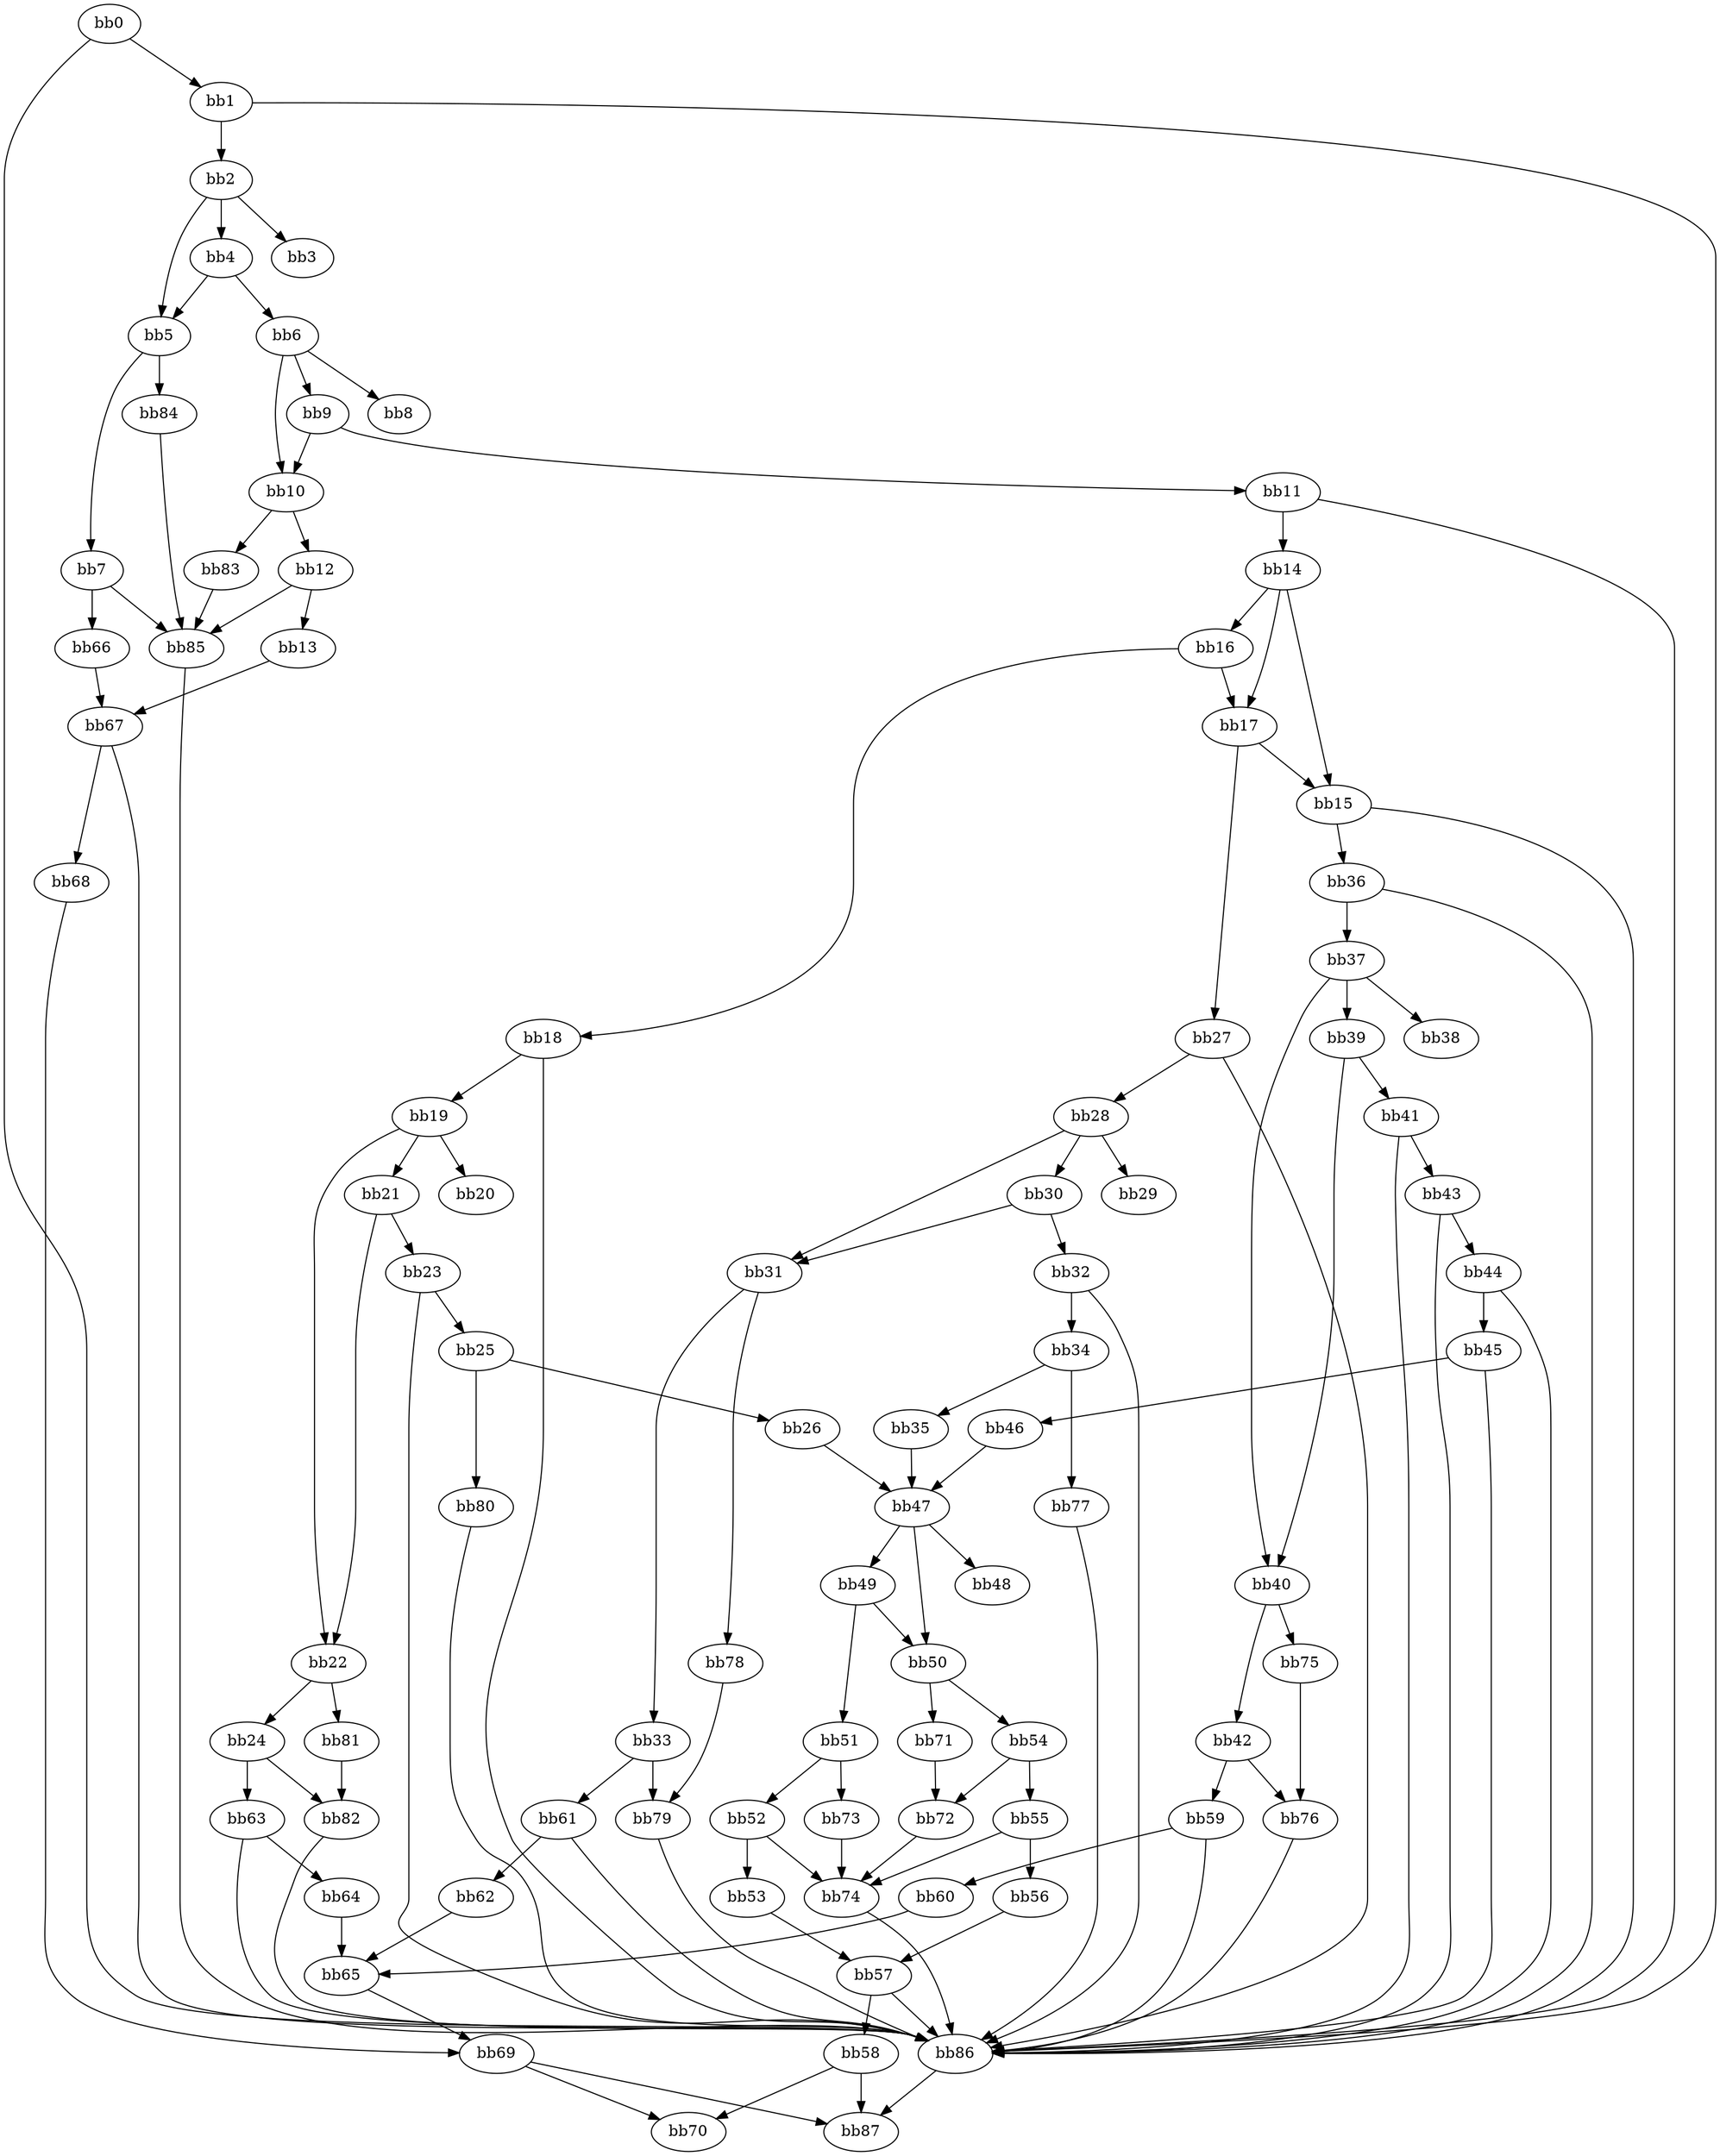 digraph {
    0 [ label = "bb0\l" ]
    1 [ label = "bb1\l" ]
    2 [ label = "bb2\l" ]
    3 [ label = "bb3\l" ]
    4 [ label = "bb4\l" ]
    5 [ label = "bb5\l" ]
    6 [ label = "bb6\l" ]
    7 [ label = "bb7\l" ]
    8 [ label = "bb8\l" ]
    9 [ label = "bb9\l" ]
    10 [ label = "bb10\l" ]
    11 [ label = "bb11\l" ]
    12 [ label = "bb12\l" ]
    13 [ label = "bb13\l" ]
    14 [ label = "bb14\l" ]
    15 [ label = "bb15\l" ]
    16 [ label = "bb16\l" ]
    17 [ label = "bb17\l" ]
    18 [ label = "bb18\l" ]
    19 [ label = "bb19\l" ]
    20 [ label = "bb20\l" ]
    21 [ label = "bb21\l" ]
    22 [ label = "bb22\l" ]
    23 [ label = "bb23\l" ]
    24 [ label = "bb24\l" ]
    25 [ label = "bb25\l" ]
    26 [ label = "bb26\l" ]
    27 [ label = "bb27\l" ]
    28 [ label = "bb28\l" ]
    29 [ label = "bb29\l" ]
    30 [ label = "bb30\l" ]
    31 [ label = "bb31\l" ]
    32 [ label = "bb32\l" ]
    33 [ label = "bb33\l" ]
    34 [ label = "bb34\l" ]
    35 [ label = "bb35\l" ]
    36 [ label = "bb36\l" ]
    37 [ label = "bb37\l" ]
    38 [ label = "bb38\l" ]
    39 [ label = "bb39\l" ]
    40 [ label = "bb40\l" ]
    41 [ label = "bb41\l" ]
    42 [ label = "bb42\l" ]
    43 [ label = "bb43\l" ]
    44 [ label = "bb44\l" ]
    45 [ label = "bb45\l" ]
    46 [ label = "bb46\l" ]
    47 [ label = "bb47\l" ]
    48 [ label = "bb48\l" ]
    49 [ label = "bb49\l" ]
    50 [ label = "bb50\l" ]
    51 [ label = "bb51\l" ]
    52 [ label = "bb52\l" ]
    53 [ label = "bb53\l" ]
    54 [ label = "bb54\l" ]
    55 [ label = "bb55\l" ]
    56 [ label = "bb56\l" ]
    57 [ label = "bb57\l" ]
    58 [ label = "bb58\l" ]
    59 [ label = "bb59\l" ]
    60 [ label = "bb60\l" ]
    61 [ label = "bb61\l" ]
    62 [ label = "bb62\l" ]
    63 [ label = "bb63\l" ]
    64 [ label = "bb64\l" ]
    65 [ label = "bb65\l" ]
    66 [ label = "bb66\l" ]
    67 [ label = "bb67\l" ]
    68 [ label = "bb68\l" ]
    69 [ label = "bb69\l" ]
    70 [ label = "bb70\l" ]
    71 [ label = "bb71\l" ]
    72 [ label = "bb72\l" ]
    73 [ label = "bb73\l" ]
    74 [ label = "bb74\l" ]
    75 [ label = "bb75\l" ]
    76 [ label = "bb76\l" ]
    77 [ label = "bb77\l" ]
    78 [ label = "bb78\l" ]
    79 [ label = "bb79\l" ]
    80 [ label = "bb80\l" ]
    81 [ label = "bb81\l" ]
    82 [ label = "bb82\l" ]
    83 [ label = "bb83\l" ]
    84 [ label = "bb84\l" ]
    85 [ label = "bb85\l" ]
    86 [ label = "bb86\l" ]
    87 [ label = "bb87\l" ]
    0 -> 1 [ ]
    0 -> 86 [ ]
    1 -> 2 [ ]
    1 -> 86 [ ]
    2 -> 3 [ ]
    2 -> 4 [ ]
    2 -> 5 [ ]
    4 -> 5 [ ]
    4 -> 6 [ ]
    5 -> 7 [ ]
    5 -> 84 [ ]
    6 -> 8 [ ]
    6 -> 9 [ ]
    6 -> 10 [ ]
    7 -> 66 [ ]
    7 -> 85 [ ]
    9 -> 10 [ ]
    9 -> 11 [ ]
    10 -> 12 [ ]
    10 -> 83 [ ]
    11 -> 14 [ ]
    11 -> 86 [ ]
    12 -> 13 [ ]
    12 -> 85 [ ]
    13 -> 67 [ ]
    14 -> 15 [ ]
    14 -> 16 [ ]
    14 -> 17 [ ]
    15 -> 36 [ ]
    15 -> 86 [ ]
    16 -> 17 [ ]
    16 -> 18 [ ]
    17 -> 15 [ ]
    17 -> 27 [ ]
    18 -> 19 [ ]
    18 -> 86 [ ]
    19 -> 20 [ ]
    19 -> 21 [ ]
    19 -> 22 [ ]
    21 -> 22 [ ]
    21 -> 23 [ ]
    22 -> 24 [ ]
    22 -> 81 [ ]
    23 -> 25 [ ]
    23 -> 86 [ ]
    24 -> 63 [ ]
    24 -> 82 [ ]
    25 -> 26 [ ]
    25 -> 80 [ ]
    26 -> 47 [ ]
    27 -> 28 [ ]
    27 -> 86 [ ]
    28 -> 29 [ ]
    28 -> 30 [ ]
    28 -> 31 [ ]
    30 -> 31 [ ]
    30 -> 32 [ ]
    31 -> 33 [ ]
    31 -> 78 [ ]
    32 -> 34 [ ]
    32 -> 86 [ ]
    33 -> 61 [ ]
    33 -> 79 [ ]
    34 -> 35 [ ]
    34 -> 77 [ ]
    35 -> 47 [ ]
    36 -> 37 [ ]
    36 -> 86 [ ]
    37 -> 38 [ ]
    37 -> 39 [ ]
    37 -> 40 [ ]
    39 -> 40 [ ]
    39 -> 41 [ ]
    40 -> 42 [ ]
    40 -> 75 [ ]
    41 -> 43 [ ]
    41 -> 86 [ ]
    42 -> 59 [ ]
    42 -> 76 [ ]
    43 -> 44 [ ]
    43 -> 86 [ ]
    44 -> 45 [ ]
    44 -> 86 [ ]
    45 -> 46 [ ]
    45 -> 86 [ ]
    46 -> 47 [ ]
    47 -> 48 [ ]
    47 -> 49 [ ]
    47 -> 50 [ ]
    49 -> 50 [ ]
    49 -> 51 [ ]
    50 -> 54 [ ]
    50 -> 71 [ ]
    51 -> 52 [ ]
    51 -> 73 [ ]
    52 -> 53 [ ]
    52 -> 74 [ ]
    53 -> 57 [ ]
    54 -> 55 [ ]
    54 -> 72 [ ]
    55 -> 56 [ ]
    55 -> 74 [ ]
    56 -> 57 [ ]
    57 -> 58 [ ]
    57 -> 86 [ ]
    58 -> 70 [ ]
    58 -> 87 [ ]
    59 -> 60 [ ]
    59 -> 86 [ ]
    60 -> 65 [ ]
    61 -> 62 [ ]
    61 -> 86 [ ]
    62 -> 65 [ ]
    63 -> 64 [ ]
    63 -> 86 [ ]
    64 -> 65 [ ]
    65 -> 69 [ ]
    66 -> 67 [ ]
    67 -> 68 [ ]
    67 -> 86 [ ]
    68 -> 69 [ ]
    69 -> 70 [ ]
    69 -> 87 [ ]
    71 -> 72 [ ]
    72 -> 74 [ ]
    73 -> 74 [ ]
    74 -> 86 [ ]
    75 -> 76 [ ]
    76 -> 86 [ ]
    77 -> 86 [ ]
    78 -> 79 [ ]
    79 -> 86 [ ]
    80 -> 86 [ ]
    81 -> 82 [ ]
    82 -> 86 [ ]
    83 -> 85 [ ]
    84 -> 85 [ ]
    85 -> 86 [ ]
    86 -> 87 [ ]
}


